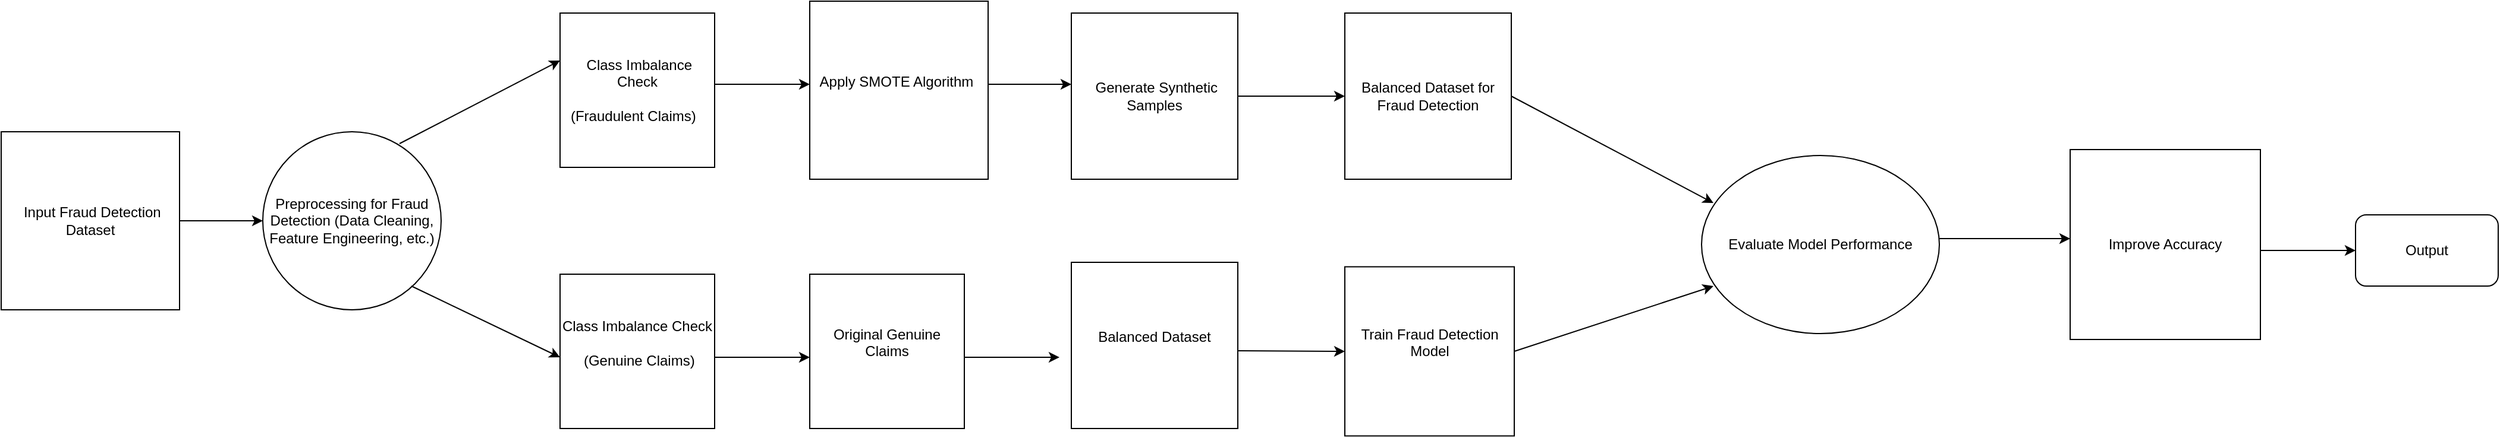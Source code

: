 <mxfile version="24.2.5" type="github">
  <diagram name="Page-1" id="Qch5MNTK3_hXIui_2PCd">
    <mxGraphModel dx="1050" dy="562" grid="1" gridSize="10" guides="1" tooltips="1" connect="1" arrows="1" fold="1" page="1" pageScale="1" pageWidth="850" pageHeight="1100" math="0" shadow="0">
      <root>
        <mxCell id="0" />
        <mxCell id="1" parent="0" />
        <mxCell id="ekis8Mb5bSGmvvZcFA3X-1" value="&amp;nbsp;Input Fraud Detection Dataset" style="whiteSpace=wrap;html=1;aspect=fixed;" vertex="1" parent="1">
          <mxGeometry x="40" y="160" width="150" height="150" as="geometry" />
        </mxCell>
        <mxCell id="ekis8Mb5bSGmvvZcFA3X-2" value="Preprocessing for Fraud Detection (Data Cleaning, Feature Engineering, etc.)" style="ellipse;whiteSpace=wrap;html=1;aspect=fixed;" vertex="1" parent="1">
          <mxGeometry x="260" y="160" width="150" height="150" as="geometry" />
        </mxCell>
        <mxCell id="ekis8Mb5bSGmvvZcFA3X-4" value="" style="endArrow=classic;html=1;rounded=0;" edge="1" parent="1">
          <mxGeometry width="50" height="50" relative="1" as="geometry">
            <mxPoint x="375" y="170" as="sourcePoint" />
            <mxPoint x="510" y="100" as="targetPoint" />
          </mxGeometry>
        </mxCell>
        <mxCell id="ekis8Mb5bSGmvvZcFA3X-5" value="" style="endArrow=classic;html=1;rounded=0;" edge="1" parent="1">
          <mxGeometry width="50" height="50" relative="1" as="geometry">
            <mxPoint x="385" y="290" as="sourcePoint" />
            <mxPoint x="510" y="350" as="targetPoint" />
          </mxGeometry>
        </mxCell>
        <mxCell id="ekis8Mb5bSGmvvZcFA3X-6" value="&amp;nbsp;Class Imbalance Check&lt;div&gt;&lt;br&gt;&lt;/div&gt;&lt;div&gt;(Fraudulent Claims)&amp;nbsp;&amp;nbsp;&lt;br&gt;&lt;/div&gt;" style="whiteSpace=wrap;html=1;aspect=fixed;" vertex="1" parent="1">
          <mxGeometry x="510" y="60" width="130" height="130" as="geometry" />
        </mxCell>
        <mxCell id="ekis8Mb5bSGmvvZcFA3X-7" value="Class Imbalance Check&lt;div&gt;&lt;br&gt;&lt;/div&gt;&lt;div&gt;&lt;div&gt;&amp;nbsp;(Genuine Claims)&lt;/div&gt;&lt;/div&gt;&lt;div&gt;&lt;br&gt;&lt;/div&gt;" style="whiteSpace=wrap;html=1;aspect=fixed;" vertex="1" parent="1">
          <mxGeometry x="510" y="280" width="130" height="130" as="geometry" />
        </mxCell>
        <mxCell id="ekis8Mb5bSGmvvZcFA3X-8" value="" style="endArrow=classic;html=1;rounded=0;" edge="1" parent="1">
          <mxGeometry width="50" height="50" relative="1" as="geometry">
            <mxPoint x="640" y="120" as="sourcePoint" />
            <mxPoint x="720" y="120" as="targetPoint" />
          </mxGeometry>
        </mxCell>
        <mxCell id="ekis8Mb5bSGmvvZcFA3X-9" value="&amp;nbsp; Apply SMOTE Algorithm&amp;nbsp; &amp;nbsp; &amp;nbsp;" style="whiteSpace=wrap;html=1;aspect=fixed;" vertex="1" parent="1">
          <mxGeometry x="720" y="50" width="150" height="150" as="geometry" />
        </mxCell>
        <mxCell id="ekis8Mb5bSGmvvZcFA3X-10" value="" style="endArrow=classic;html=1;rounded=0;" edge="1" parent="1">
          <mxGeometry width="50" height="50" relative="1" as="geometry">
            <mxPoint x="640" y="350" as="sourcePoint" />
            <mxPoint x="720" y="350" as="targetPoint" />
          </mxGeometry>
        </mxCell>
        <mxCell id="ekis8Mb5bSGmvvZcFA3X-11" value="&lt;div&gt;Original Genuine Claims&lt;/div&gt;&lt;div&gt;&lt;br&gt;&lt;/div&gt;" style="whiteSpace=wrap;html=1;aspect=fixed;" vertex="1" parent="1">
          <mxGeometry x="720" y="280" width="130" height="130" as="geometry" />
        </mxCell>
        <mxCell id="ekis8Mb5bSGmvvZcFA3X-12" value="" style="endArrow=classic;html=1;rounded=0;" edge="1" parent="1">
          <mxGeometry width="50" height="50" relative="1" as="geometry">
            <mxPoint x="870" y="120" as="sourcePoint" />
            <mxPoint x="940" y="120" as="targetPoint" />
          </mxGeometry>
        </mxCell>
        <mxCell id="ekis8Mb5bSGmvvZcFA3X-13" value="" style="endArrow=classic;html=1;rounded=0;" edge="1" parent="1">
          <mxGeometry width="50" height="50" relative="1" as="geometry">
            <mxPoint x="850" y="350" as="sourcePoint" />
            <mxPoint x="930" y="350" as="targetPoint" />
          </mxGeometry>
        </mxCell>
        <mxCell id="ekis8Mb5bSGmvvZcFA3X-14" value="&lt;div&gt;&amp;nbsp;Generate Synthetic Samples&lt;br&gt;&lt;/div&gt;" style="whiteSpace=wrap;html=1;aspect=fixed;" vertex="1" parent="1">
          <mxGeometry x="940" y="60" width="140" height="140" as="geometry" />
        </mxCell>
        <mxCell id="ekis8Mb5bSGmvvZcFA3X-15" value="&lt;div&gt;Balanced Dataset&lt;/div&gt;&lt;div&gt;&lt;br&gt;&lt;/div&gt;" style="whiteSpace=wrap;html=1;aspect=fixed;" vertex="1" parent="1">
          <mxGeometry x="940" y="270" width="140" height="140" as="geometry" />
        </mxCell>
        <mxCell id="ekis8Mb5bSGmvvZcFA3X-17" value="" style="endArrow=classic;html=1;rounded=0;entryX=0;entryY=0.5;entryDx=0;entryDy=0;" edge="1" parent="1" target="ekis8Mb5bSGmvvZcFA3X-18">
          <mxGeometry width="50" height="50" relative="1" as="geometry">
            <mxPoint x="1080" y="344.5" as="sourcePoint" />
            <mxPoint x="1140" y="344.5" as="targetPoint" />
          </mxGeometry>
        </mxCell>
        <mxCell id="ekis8Mb5bSGmvvZcFA3X-18" value="&lt;div&gt;Train Fraud Detection Model&lt;/div&gt;&lt;div&gt;&lt;br&gt;&lt;/div&gt;" style="whiteSpace=wrap;html=1;aspect=fixed;" vertex="1" parent="1">
          <mxGeometry x="1170" y="273.75" width="142.5" height="142.5" as="geometry" />
        </mxCell>
        <mxCell id="ekis8Mb5bSGmvvZcFA3X-19" value="Balanced Dataset for Fraud Detection" style="whiteSpace=wrap;html=1;aspect=fixed;" vertex="1" parent="1">
          <mxGeometry x="1170" y="60" width="140" height="140" as="geometry" />
        </mxCell>
        <mxCell id="ekis8Mb5bSGmvvZcFA3X-20" value="" style="endArrow=classic;html=1;rounded=0;entryX=0;entryY=0.5;entryDx=0;entryDy=0;" edge="1" parent="1" target="ekis8Mb5bSGmvvZcFA3X-19">
          <mxGeometry width="50" height="50" relative="1" as="geometry">
            <mxPoint x="1080" y="130" as="sourcePoint" />
            <mxPoint x="1130" y="80" as="targetPoint" />
          </mxGeometry>
        </mxCell>
        <mxCell id="ekis8Mb5bSGmvvZcFA3X-21" value="" style="endArrow=classic;html=1;rounded=0;" edge="1" parent="1">
          <mxGeometry width="50" height="50" relative="1" as="geometry">
            <mxPoint x="1310" y="130" as="sourcePoint" />
            <mxPoint x="1480" y="220" as="targetPoint" />
          </mxGeometry>
        </mxCell>
        <mxCell id="ekis8Mb5bSGmvvZcFA3X-22" value="" style="endArrow=classic;html=1;rounded=0;exitX=1;exitY=0.5;exitDx=0;exitDy=0;" edge="1" parent="1" source="ekis8Mb5bSGmvvZcFA3X-18">
          <mxGeometry width="50" height="50" relative="1" as="geometry">
            <mxPoint x="1265" y="350" as="sourcePoint" />
            <mxPoint x="1480" y="290" as="targetPoint" />
          </mxGeometry>
        </mxCell>
        <mxCell id="ekis8Mb5bSGmvvZcFA3X-23" value="Evaluate Model Performance" style="ellipse;whiteSpace=wrap;html=1;" vertex="1" parent="1">
          <mxGeometry x="1470" y="180" width="200" height="150" as="geometry" />
        </mxCell>
        <mxCell id="ekis8Mb5bSGmvvZcFA3X-24" value="" style="endArrow=classic;html=1;rounded=0;" edge="1" parent="1">
          <mxGeometry width="50" height="50" relative="1" as="geometry">
            <mxPoint x="1670" y="250" as="sourcePoint" />
            <mxPoint x="1780" y="250" as="targetPoint" />
          </mxGeometry>
        </mxCell>
        <mxCell id="ekis8Mb5bSGmvvZcFA3X-26" value="Improve Accuracy" style="whiteSpace=wrap;html=1;aspect=fixed;" vertex="1" parent="1">
          <mxGeometry x="1780" y="175" width="160" height="160" as="geometry" />
        </mxCell>
        <mxCell id="ekis8Mb5bSGmvvZcFA3X-27" value="" style="endArrow=classic;html=1;rounded=0;entryX=0;entryY=0.5;entryDx=0;entryDy=0;" edge="1" parent="1" target="ekis8Mb5bSGmvvZcFA3X-2">
          <mxGeometry width="50" height="50" relative="1" as="geometry">
            <mxPoint x="190" y="235" as="sourcePoint" />
            <mxPoint x="240" y="190" as="targetPoint" />
          </mxGeometry>
        </mxCell>
        <mxCell id="ekis8Mb5bSGmvvZcFA3X-28" value="" style="endArrow=classic;html=1;rounded=0;" edge="1" parent="1">
          <mxGeometry width="50" height="50" relative="1" as="geometry">
            <mxPoint x="1940" y="260" as="sourcePoint" />
            <mxPoint x="2020" y="260" as="targetPoint" />
          </mxGeometry>
        </mxCell>
        <mxCell id="ekis8Mb5bSGmvvZcFA3X-29" value="Output" style="rounded=1;whiteSpace=wrap;html=1;" vertex="1" parent="1">
          <mxGeometry x="2020" y="230" width="120" height="60" as="geometry" />
        </mxCell>
      </root>
    </mxGraphModel>
  </diagram>
</mxfile>
